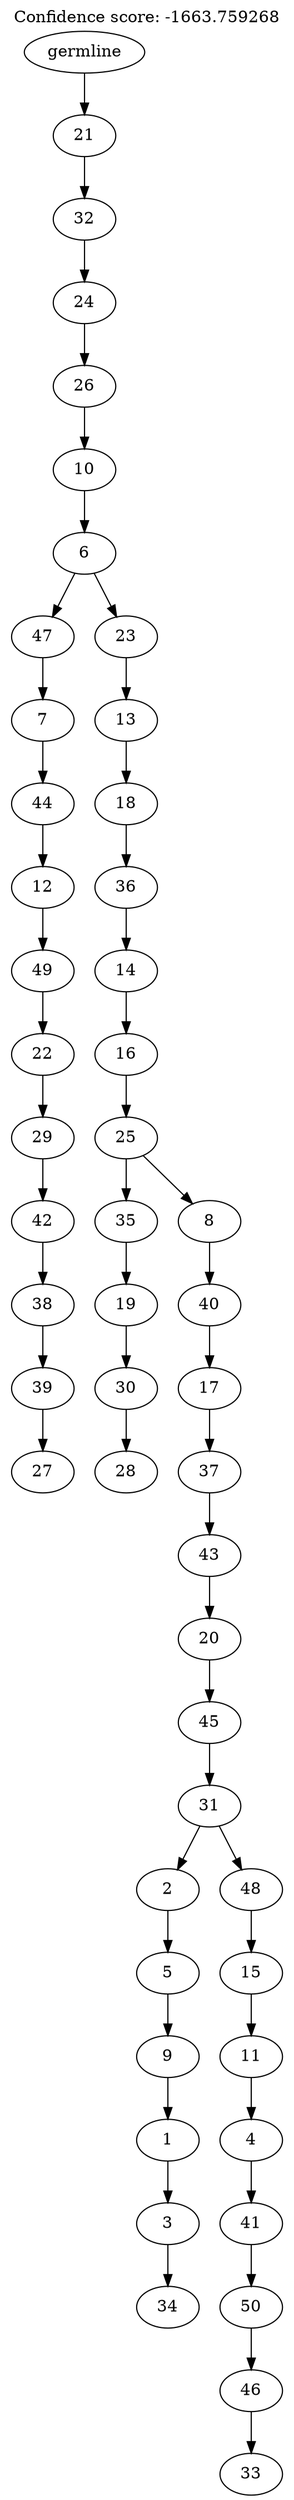 digraph g {
	"49" -> "50";
	"50" [label="27"];
	"48" -> "49";
	"49" [label="39"];
	"47" -> "48";
	"48" [label="38"];
	"46" -> "47";
	"47" [label="42"];
	"45" -> "46";
	"46" [label="29"];
	"44" -> "45";
	"45" [label="22"];
	"43" -> "44";
	"44" [label="49"];
	"42" -> "43";
	"43" [label="12"];
	"41" -> "42";
	"42" [label="44"];
	"40" -> "41";
	"41" [label="7"];
	"38" -> "39";
	"39" [label="28"];
	"37" -> "38";
	"38" [label="30"];
	"36" -> "37";
	"37" [label="19"];
	"34" -> "35";
	"35" [label="34"];
	"33" -> "34";
	"34" [label="3"];
	"32" -> "33";
	"33" [label="1"];
	"31" -> "32";
	"32" [label="9"];
	"30" -> "31";
	"31" [label="5"];
	"28" -> "29";
	"29" [label="33"];
	"27" -> "28";
	"28" [label="46"];
	"26" -> "27";
	"27" [label="50"];
	"25" -> "26";
	"26" [label="41"];
	"24" -> "25";
	"25" [label="4"];
	"23" -> "24";
	"24" [label="11"];
	"22" -> "23";
	"23" [label="15"];
	"21" -> "22";
	"22" [label="48"];
	"21" -> "30";
	"30" [label="2"];
	"20" -> "21";
	"21" [label="31"];
	"19" -> "20";
	"20" [label="45"];
	"18" -> "19";
	"19" [label="20"];
	"17" -> "18";
	"18" [label="43"];
	"16" -> "17";
	"17" [label="37"];
	"15" -> "16";
	"16" [label="17"];
	"14" -> "15";
	"15" [label="40"];
	"13" -> "14";
	"14" [label="8"];
	"13" -> "36";
	"36" [label="35"];
	"12" -> "13";
	"13" [label="25"];
	"11" -> "12";
	"12" [label="16"];
	"10" -> "11";
	"11" [label="14"];
	"9" -> "10";
	"10" [label="36"];
	"8" -> "9";
	"9" [label="18"];
	"7" -> "8";
	"8" [label="13"];
	"6" -> "7";
	"7" [label="23"];
	"6" -> "40";
	"40" [label="47"];
	"5" -> "6";
	"6" [label="6"];
	"4" -> "5";
	"5" [label="10"];
	"3" -> "4";
	"4" [label="26"];
	"2" -> "3";
	"3" [label="24"];
	"1" -> "2";
	"2" [label="32"];
	"0" -> "1";
	"1" [label="21"];
	"0" [label="germline"];
	labelloc="t";
	label="Confidence score: -1663.759268";
}
